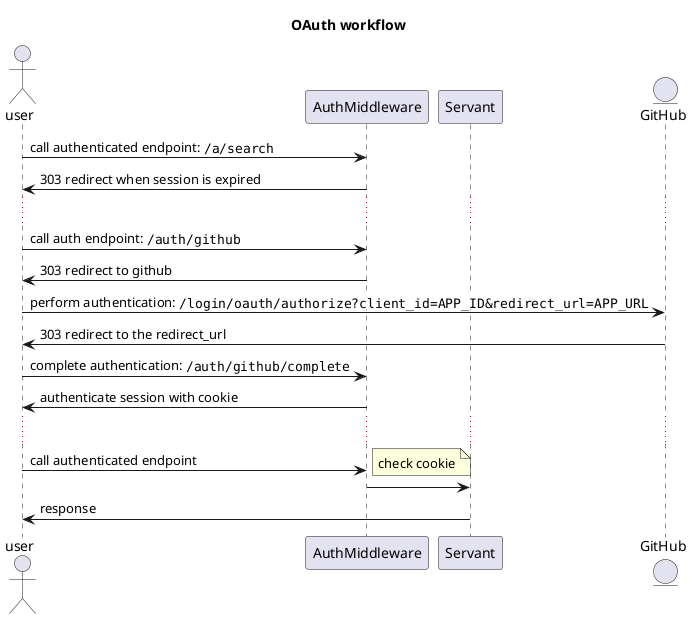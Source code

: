 @startuml
title OAuth workflow
actor user as User
participant "AuthMiddleware" as Auth
participant "Servant" as Api
entity "GitHub"  as GH

User -> Auth    : call authenticated endpoint: ""/a/search""
Auth -> User    : 303 redirect when session is expired
...
User -> Auth    : call auth endpoint: ""/auth/github""
Auth -> User    : 303 redirect to github
User -> GH      : <back:white>perform authentication: ""/login/oauth/authorize?client_id=APP_ID&redirect_url=APP_URL""</back>
GH -> User      : 303 redirect to the redirect_url
User -> Auth    : complete authentication: ""/auth/github/complete""
Auth -> User    : authenticate session with cookie
...
User -> Auth    : call authenticated endpoint
note right      : check cookie
Auth -> Api
Api -> User     : response
@enduml
